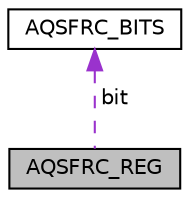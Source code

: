 digraph "AQSFRC_REG"
{
  edge [fontname="Helvetica",fontsize="10",labelfontname="Helvetica",labelfontsize="10"];
  node [fontname="Helvetica",fontsize="10",shape=record];
  Node1 [label="AQSFRC_REG",height=0.2,width=0.4,color="black", fillcolor="grey75", style="filled", fontcolor="black"];
  Node2 -> Node1 [dir="back",color="darkorchid3",fontsize="10",style="dashed",label=" bit" ,fontname="Helvetica"];
  Node2 [label="AQSFRC_BITS",height=0.2,width=0.4,color="black", fillcolor="white", style="filled",URL="$struct_a_q_s_f_r_c___b_i_t_s.html"];
}
